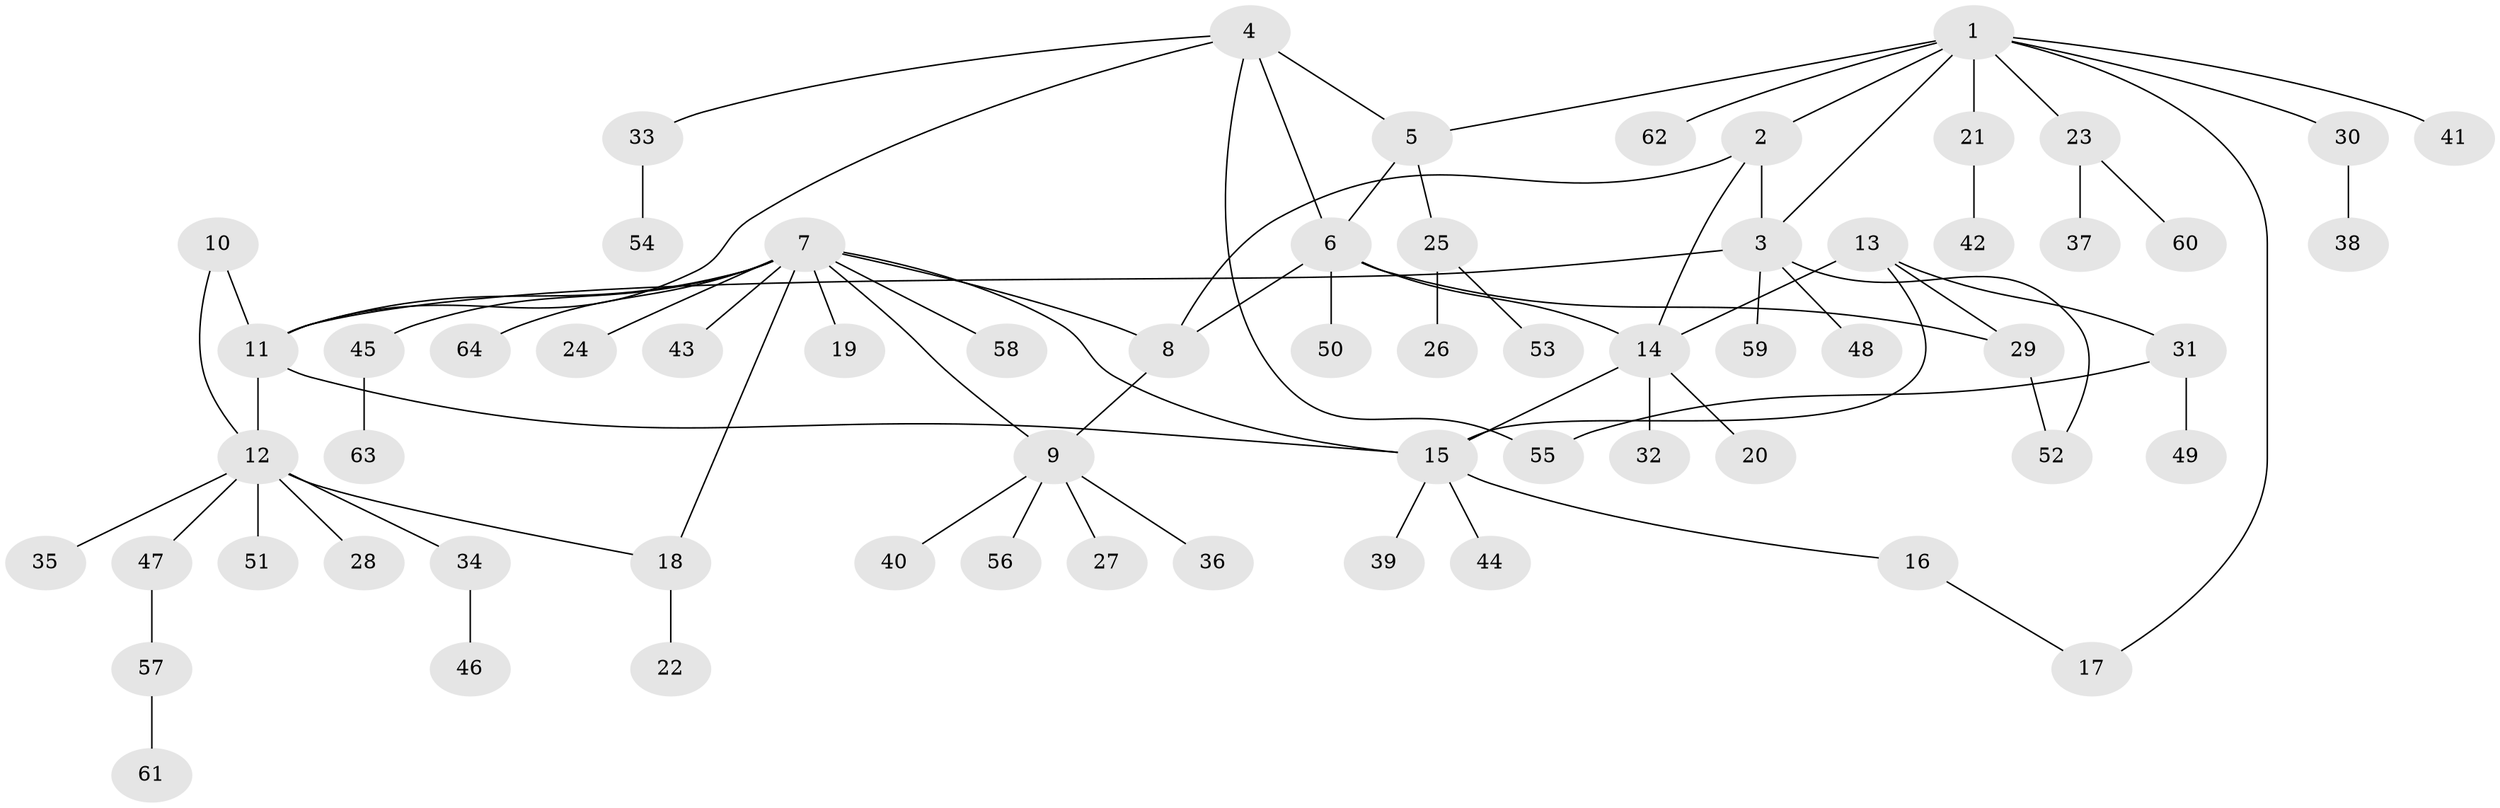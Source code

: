 // Generated by graph-tools (version 1.1) at 2025/11/02/27/25 16:11:38]
// undirected, 64 vertices, 79 edges
graph export_dot {
graph [start="1"]
  node [color=gray90,style=filled];
  1;
  2;
  3;
  4;
  5;
  6;
  7;
  8;
  9;
  10;
  11;
  12;
  13;
  14;
  15;
  16;
  17;
  18;
  19;
  20;
  21;
  22;
  23;
  24;
  25;
  26;
  27;
  28;
  29;
  30;
  31;
  32;
  33;
  34;
  35;
  36;
  37;
  38;
  39;
  40;
  41;
  42;
  43;
  44;
  45;
  46;
  47;
  48;
  49;
  50;
  51;
  52;
  53;
  54;
  55;
  56;
  57;
  58;
  59;
  60;
  61;
  62;
  63;
  64;
  1 -- 2;
  1 -- 3;
  1 -- 5;
  1 -- 17;
  1 -- 21;
  1 -- 23;
  1 -- 30;
  1 -- 41;
  1 -- 62;
  2 -- 3;
  2 -- 8;
  2 -- 14;
  3 -- 11;
  3 -- 48;
  3 -- 52;
  3 -- 59;
  4 -- 5;
  4 -- 6;
  4 -- 11;
  4 -- 33;
  4 -- 55;
  5 -- 6;
  5 -- 25;
  6 -- 8;
  6 -- 14;
  6 -- 29;
  6 -- 50;
  7 -- 8;
  7 -- 9;
  7 -- 11;
  7 -- 15;
  7 -- 18;
  7 -- 19;
  7 -- 24;
  7 -- 43;
  7 -- 45;
  7 -- 58;
  7 -- 64;
  8 -- 9;
  9 -- 27;
  9 -- 36;
  9 -- 40;
  9 -- 56;
  10 -- 11;
  10 -- 12;
  11 -- 12;
  11 -- 15;
  12 -- 18;
  12 -- 28;
  12 -- 34;
  12 -- 35;
  12 -- 47;
  12 -- 51;
  13 -- 14;
  13 -- 15;
  13 -- 29;
  13 -- 31;
  14 -- 15;
  14 -- 20;
  14 -- 32;
  15 -- 16;
  15 -- 39;
  15 -- 44;
  16 -- 17;
  18 -- 22;
  21 -- 42;
  23 -- 37;
  23 -- 60;
  25 -- 26;
  25 -- 53;
  29 -- 52;
  30 -- 38;
  31 -- 49;
  31 -- 55;
  33 -- 54;
  34 -- 46;
  45 -- 63;
  47 -- 57;
  57 -- 61;
}
